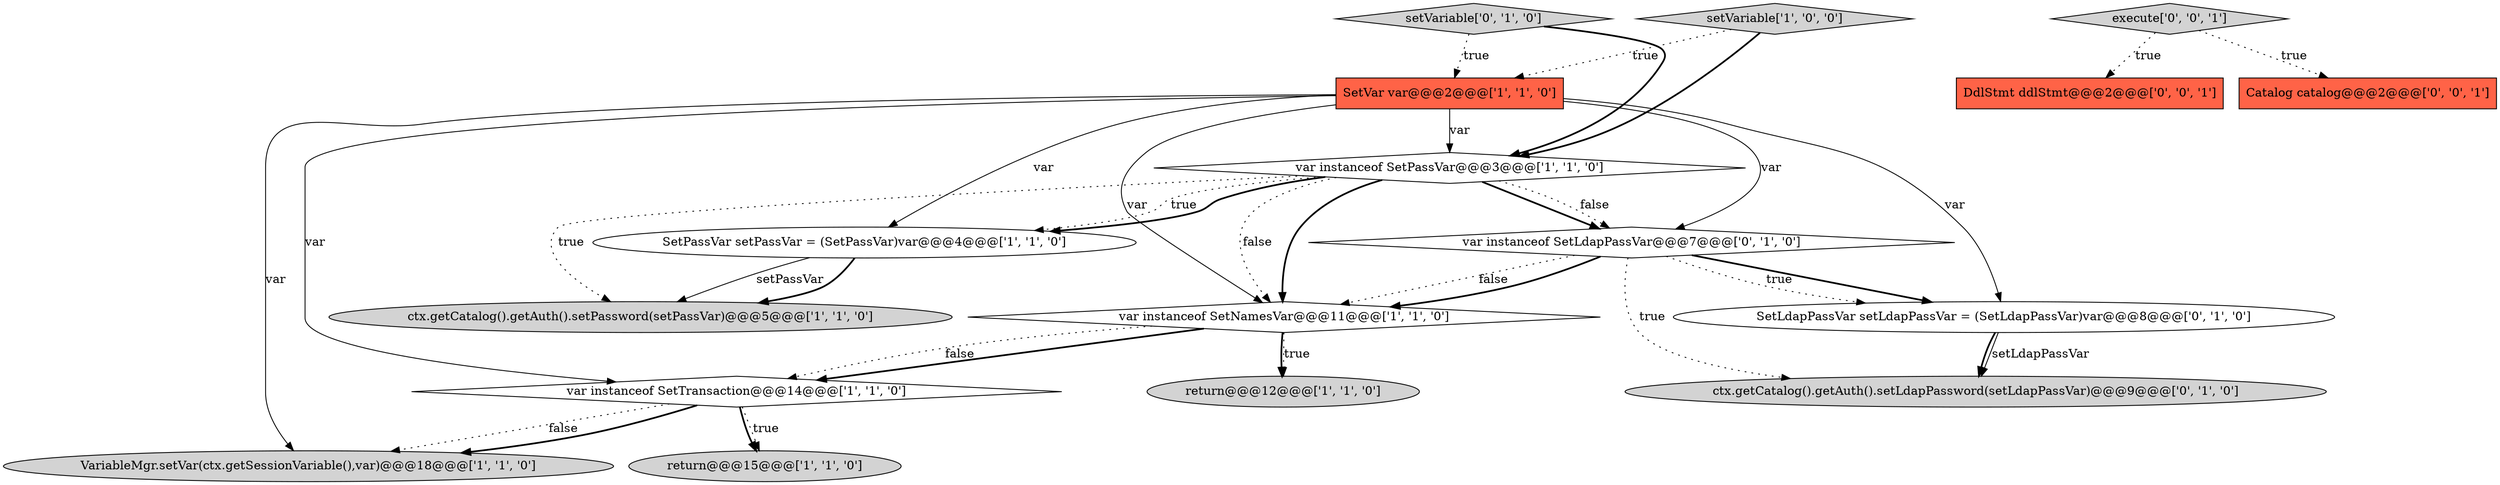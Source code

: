 digraph {
5 [style = filled, label = "var instanceof SetPassVar@@@3@@@['1', '1', '0']", fillcolor = white, shape = diamond image = "AAA0AAABBB1BBB"];
3 [style = filled, label = "SetVar var@@@2@@@['1', '1', '0']", fillcolor = tomato, shape = box image = "AAA0AAABBB1BBB"];
0 [style = filled, label = "SetPassVar setPassVar = (SetPassVar)var@@@4@@@['1', '1', '0']", fillcolor = white, shape = ellipse image = "AAA0AAABBB1BBB"];
11 [style = filled, label = "SetLdapPassVar setLdapPassVar = (SetLdapPassVar)var@@@8@@@['0', '1', '0']", fillcolor = white, shape = ellipse image = "AAA1AAABBB2BBB"];
13 [style = filled, label = "ctx.getCatalog().getAuth().setLdapPassword(setLdapPassVar)@@@9@@@['0', '1', '0']", fillcolor = lightgray, shape = ellipse image = "AAA1AAABBB2BBB"];
7 [style = filled, label = "var instanceof SetNamesVar@@@11@@@['1', '1', '0']", fillcolor = white, shape = diamond image = "AAA0AAABBB1BBB"];
1 [style = filled, label = "setVariable['1', '0', '0']", fillcolor = lightgray, shape = diamond image = "AAA0AAABBB1BBB"];
15 [style = filled, label = "execute['0', '0', '1']", fillcolor = lightgray, shape = diamond image = "AAA0AAABBB3BBB"];
8 [style = filled, label = "var instanceof SetTransaction@@@14@@@['1', '1', '0']", fillcolor = white, shape = diamond image = "AAA0AAABBB1BBB"];
4 [style = filled, label = "return@@@12@@@['1', '1', '0']", fillcolor = lightgray, shape = ellipse image = "AAA0AAABBB1BBB"];
9 [style = filled, label = "VariableMgr.setVar(ctx.getSessionVariable(),var)@@@18@@@['1', '1', '0']", fillcolor = lightgray, shape = ellipse image = "AAA0AAABBB1BBB"];
10 [style = filled, label = "var instanceof SetLdapPassVar@@@7@@@['0', '1', '0']", fillcolor = white, shape = diamond image = "AAA1AAABBB2BBB"];
12 [style = filled, label = "setVariable['0', '1', '0']", fillcolor = lightgray, shape = diamond image = "AAA0AAABBB2BBB"];
6 [style = filled, label = "return@@@15@@@['1', '1', '0']", fillcolor = lightgray, shape = ellipse image = "AAA0AAABBB1BBB"];
16 [style = filled, label = "DdlStmt ddlStmt@@@2@@@['0', '0', '1']", fillcolor = tomato, shape = box image = "AAA0AAABBB3BBB"];
14 [style = filled, label = "Catalog catalog@@@2@@@['0', '0', '1']", fillcolor = tomato, shape = box image = "AAA0AAABBB3BBB"];
2 [style = filled, label = "ctx.getCatalog().getAuth().setPassword(setPassVar)@@@5@@@['1', '1', '0']", fillcolor = lightgray, shape = ellipse image = "AAA0AAABBB1BBB"];
5->0 [style = dotted, label="true"];
8->9 [style = dotted, label="false"];
7->4 [style = dotted, label="true"];
10->13 [style = dotted, label="true"];
7->8 [style = bold, label=""];
8->9 [style = bold, label=""];
10->7 [style = dotted, label="false"];
3->8 [style = solid, label="var"];
3->11 [style = solid, label="var"];
8->6 [style = dotted, label="true"];
3->0 [style = solid, label="var"];
11->13 [style = solid, label="setLdapPassVar"];
10->11 [style = bold, label=""];
8->6 [style = bold, label=""];
5->10 [style = bold, label=""];
5->7 [style = dotted, label="false"];
3->5 [style = solid, label="var"];
10->7 [style = bold, label=""];
5->0 [style = bold, label=""];
1->3 [style = dotted, label="true"];
12->5 [style = bold, label=""];
7->4 [style = bold, label=""];
0->2 [style = solid, label="setPassVar"];
11->13 [style = bold, label=""];
3->10 [style = solid, label="var"];
5->10 [style = dotted, label="false"];
7->8 [style = dotted, label="false"];
15->16 [style = dotted, label="true"];
0->2 [style = bold, label=""];
3->7 [style = solid, label="var"];
10->11 [style = dotted, label="true"];
15->14 [style = dotted, label="true"];
5->2 [style = dotted, label="true"];
5->7 [style = bold, label=""];
12->3 [style = dotted, label="true"];
3->9 [style = solid, label="var"];
1->5 [style = bold, label=""];
}

